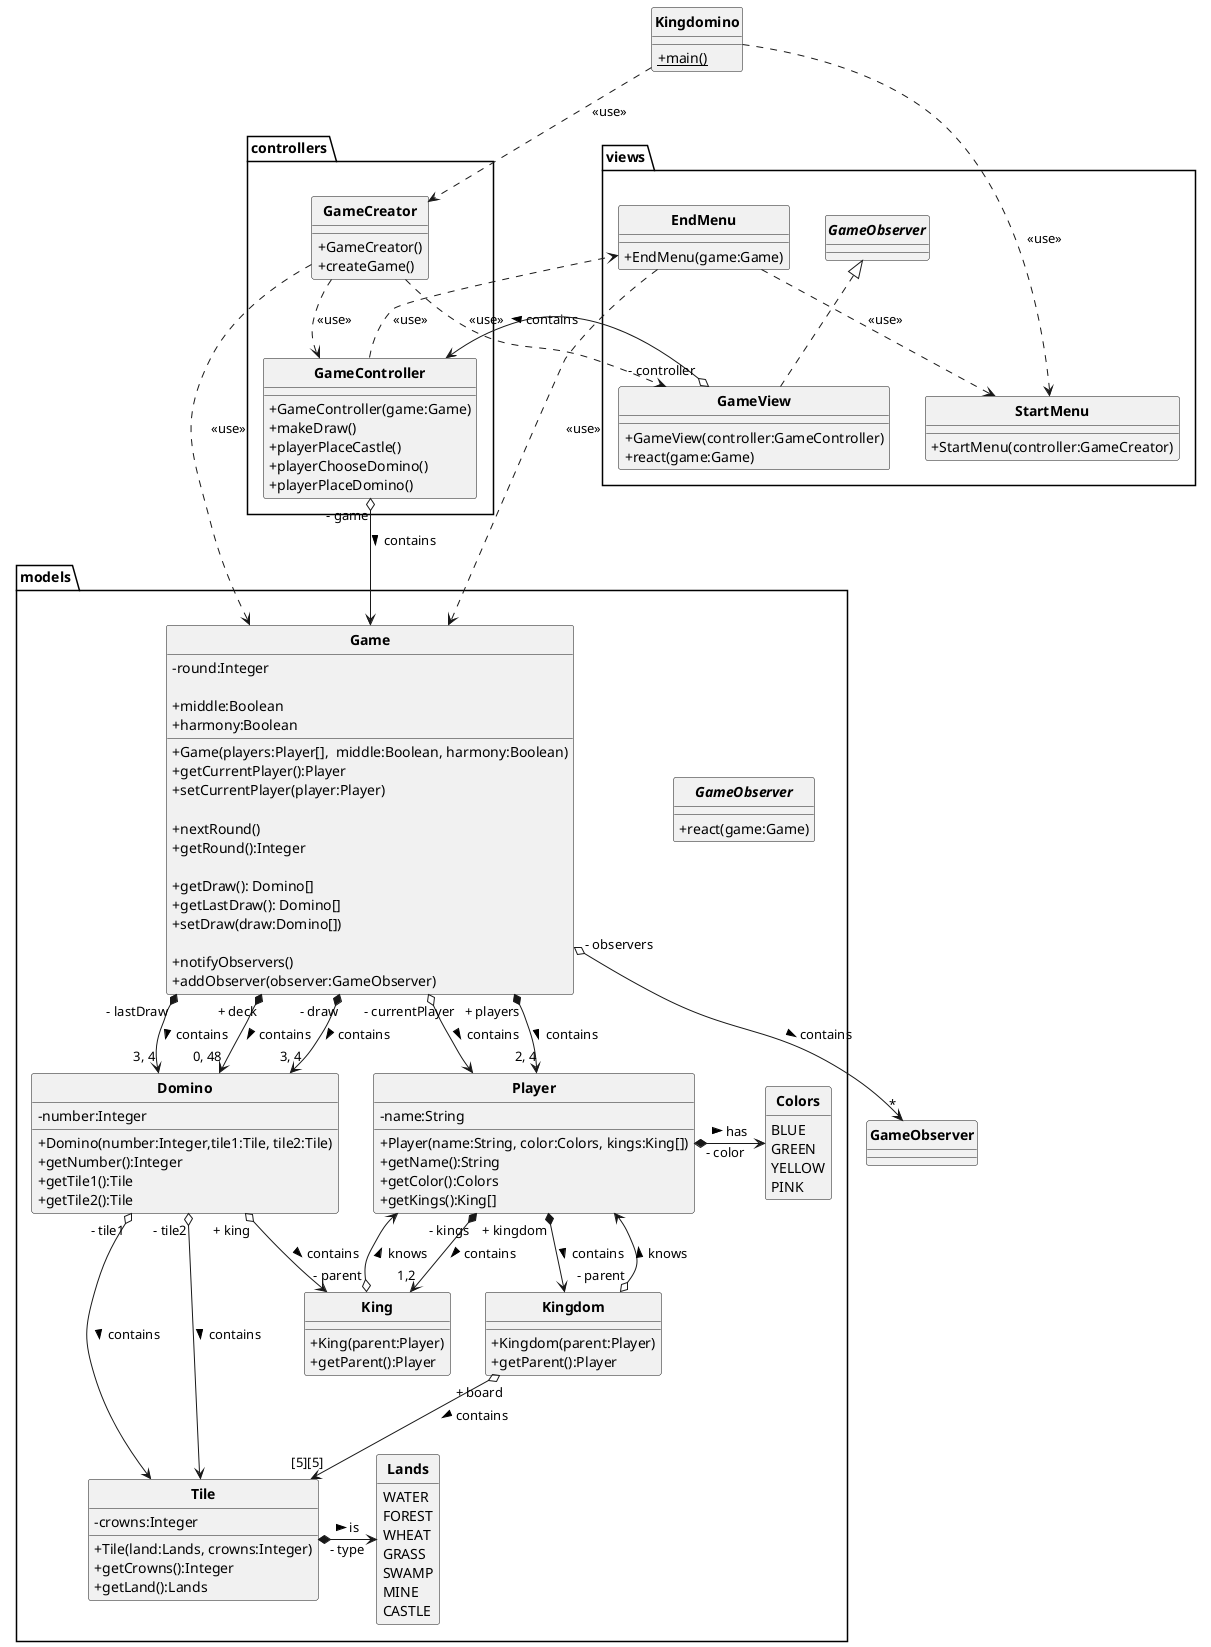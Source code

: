 @startuml
'https://plantuml.com/class-diagram

skinparam style strictuml
skinparam classAttributeIconSize 0
skinparam classFontStyle Bold
hide enum methods

class Kingdomino {
    + {static}main()
}

package models {

    interface GameObserver {
        + react(game:Game)
    }

    class Game {
        + Game(players:Player[],  middle:Boolean, harmony:Boolean)

        - round:Integer

        + middle:Boolean
        + harmony:Boolean

        + getCurrentPlayer():Player
        + setCurrentPlayer(player:Player)

        + nextRound()
        + getRound():Integer

        + getDraw(): Domino[]
        + getLastDraw(): Domino[]
        + setDraw(draw:Domino[])

        + notifyObservers()
        + addObserver(observer:GameObserver)

    }

    class Player {
        + Player(name:String, color:Colors, kings:King[])
        - name:String

        + getName():String
        + getColor():Colors
        + getKings():King[]

    }

    class King {
        + King(parent:Player)
        + getParent():Player
    }

    class Kingdom {
        + Kingdom(parent:Player)
        + getParent():Player
    }

    class Domino {
        + Domino(number:Integer,tile1:Tile, tile2:Tile)
        - number:Integer

        + getNumber():Integer
        + getTile1():Tile
        + getTile2():Tile

    }

    class Tile {
        + Tile(land:Lands, crowns:Integer)
        - crowns:Integer

        + getCrowns():Integer
        + getLand():Lands
    }

    enum Lands {
        WATER
        FOREST
        WHEAT
        GRASS
        SWAMP
        MINE
        CASTLE
    }

    enum Colors {
        BLUE
        GREEN
        YELLOW
        PINK
    }

}

package views {

    class GameView implements GameObserver {
        + GameView(controller:GameController)
        + react(game:Game)
    }

    class StartMenu {
        + StartMenu(controller:GameCreator)
    }

    class EndMenu {
       + EndMenu(game:Game)
    }
}

package controllers {

    class GameController {
        + GameController(game:Game)
        + makeDraw()
        + playerPlaceCastle()
        + playerChooseDomino()
        + playerPlaceDomino()
    }

    class GameCreator {
        + GameCreator()
        + createGame()
    }

}

Kingdomino ..> StartMenu : "<<use>>"
Kingdomino ..> GameCreator : "<<use>>"

GameCreator ..> Game : "<<use>>"
GameCreator ..> GameView : "<<use>>"
GameCreator ..> GameController : "<<use>>"

Game " + players" *--> "2, 4" Player : > contains
Game " + deck" *--> "0, 48" Domino : > contains
Game " - draw" *--> "3, 4" Domino : > contains
Game " - lastDraw" *--> "3, 4" Domino : > contains
Game " - observers" o--> "*" GameObserver : > contains
Game " - currentPlayer" o--> Player : > contains

GameController " - game" o--> Game : > contains
GameController ..> EndMenu : "<<use>>"

GameView " - controller" o--> GameController : > contains

EndMenu ..> Game : "<<use>>"
EndMenu ..> StartMenu : "<<use>>"

Player " + kingdom"  *--> Kingdom : > contains
Player " - kings" *--> "1,2" King : > contains
Player " - color" *-> Colors : > has

King " - parent" o--> Player : > knows

Kingdom " - parent" o--> Player : > knows
Kingdom " + board" o--> "[5][5]" Tile : > contains

Domino " - tile1" o-> Tile : > contains
Domino " - tile2" o-> Tile : > contains
Domino " + king" o--> King : > contains

Tile *-> Lands : " - type" > is

@enduml